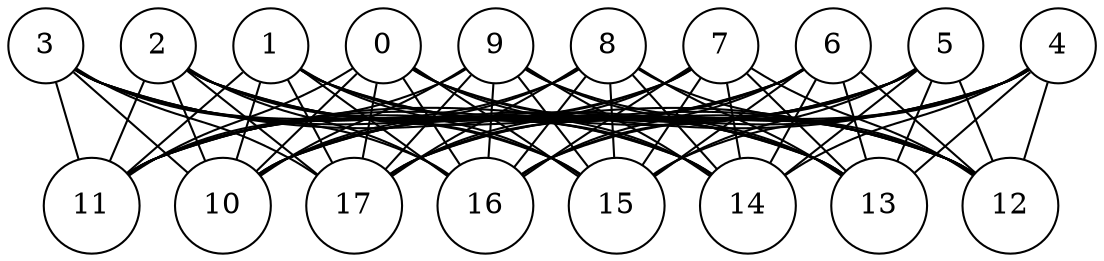 graph g {
	size = "11, 11";
	node [shape = "circle"];
	17;
	16;
	15;
	14;
	13;
	12;
	11;
	10;
	9;
	8;
	7;
	6;
	5;
	4;
	3;
	2;
	1;
	0;
	9  -- 17;
	9  -- 16;
	9  -- 15;
	9  -- 14;
	9  -- 13;
	9  -- 12;
	9  -- 11;
	9  -- 10;
	8  -- 17;
	8  -- 16;
	8  -- 15;
	8  -- 14;
	8  -- 13;
	8  -- 12;
	8  -- 11;
	8  -- 10;
	7  -- 17;
	7  -- 16;
	7  -- 15;
	7  -- 14;
	7  -- 13;
	7  -- 12;
	7  -- 11;
	7  -- 10;
	6  -- 17;
	6  -- 16;
	6  -- 15;
	6  -- 14;
	6  -- 13;
	6  -- 12;
	6  -- 11;
	6  -- 10;
	5  -- 17;
	5  -- 16;
	5  -- 15;
	5  -- 14;
	5  -- 13;
	5  -- 12;
	5  -- 11;
	5  -- 10;
	4  -- 17;
	4  -- 16;
	4  -- 15;
	4  -- 14;
	4  -- 13;
	4  -- 12;
	4  -- 11;
	4  -- 10;
	3  -- 17;
	3  -- 16;
	3  -- 15;
	3  -- 14;
	3  -- 13;
	3  -- 12;
	3  -- 11;
	3  -- 10;
	2  -- 17;
	2  -- 16;
	2  -- 15;
	2  -- 14;
	2  -- 13;
	2  -- 12;
	2  -- 11;
	2  -- 10;
	1  -- 17;
	1  -- 16;
	1  -- 15;
	1  -- 14;
	1  -- 13;
	1  -- 12;
	1  -- 11;
	1  -- 10;
	0  -- 17;
	0  -- 16;
	0  -- 15;
	0  -- 14;
	0  -- 13;
	0  -- 12;
	0  -- 11;
	0  -- 10;
}
